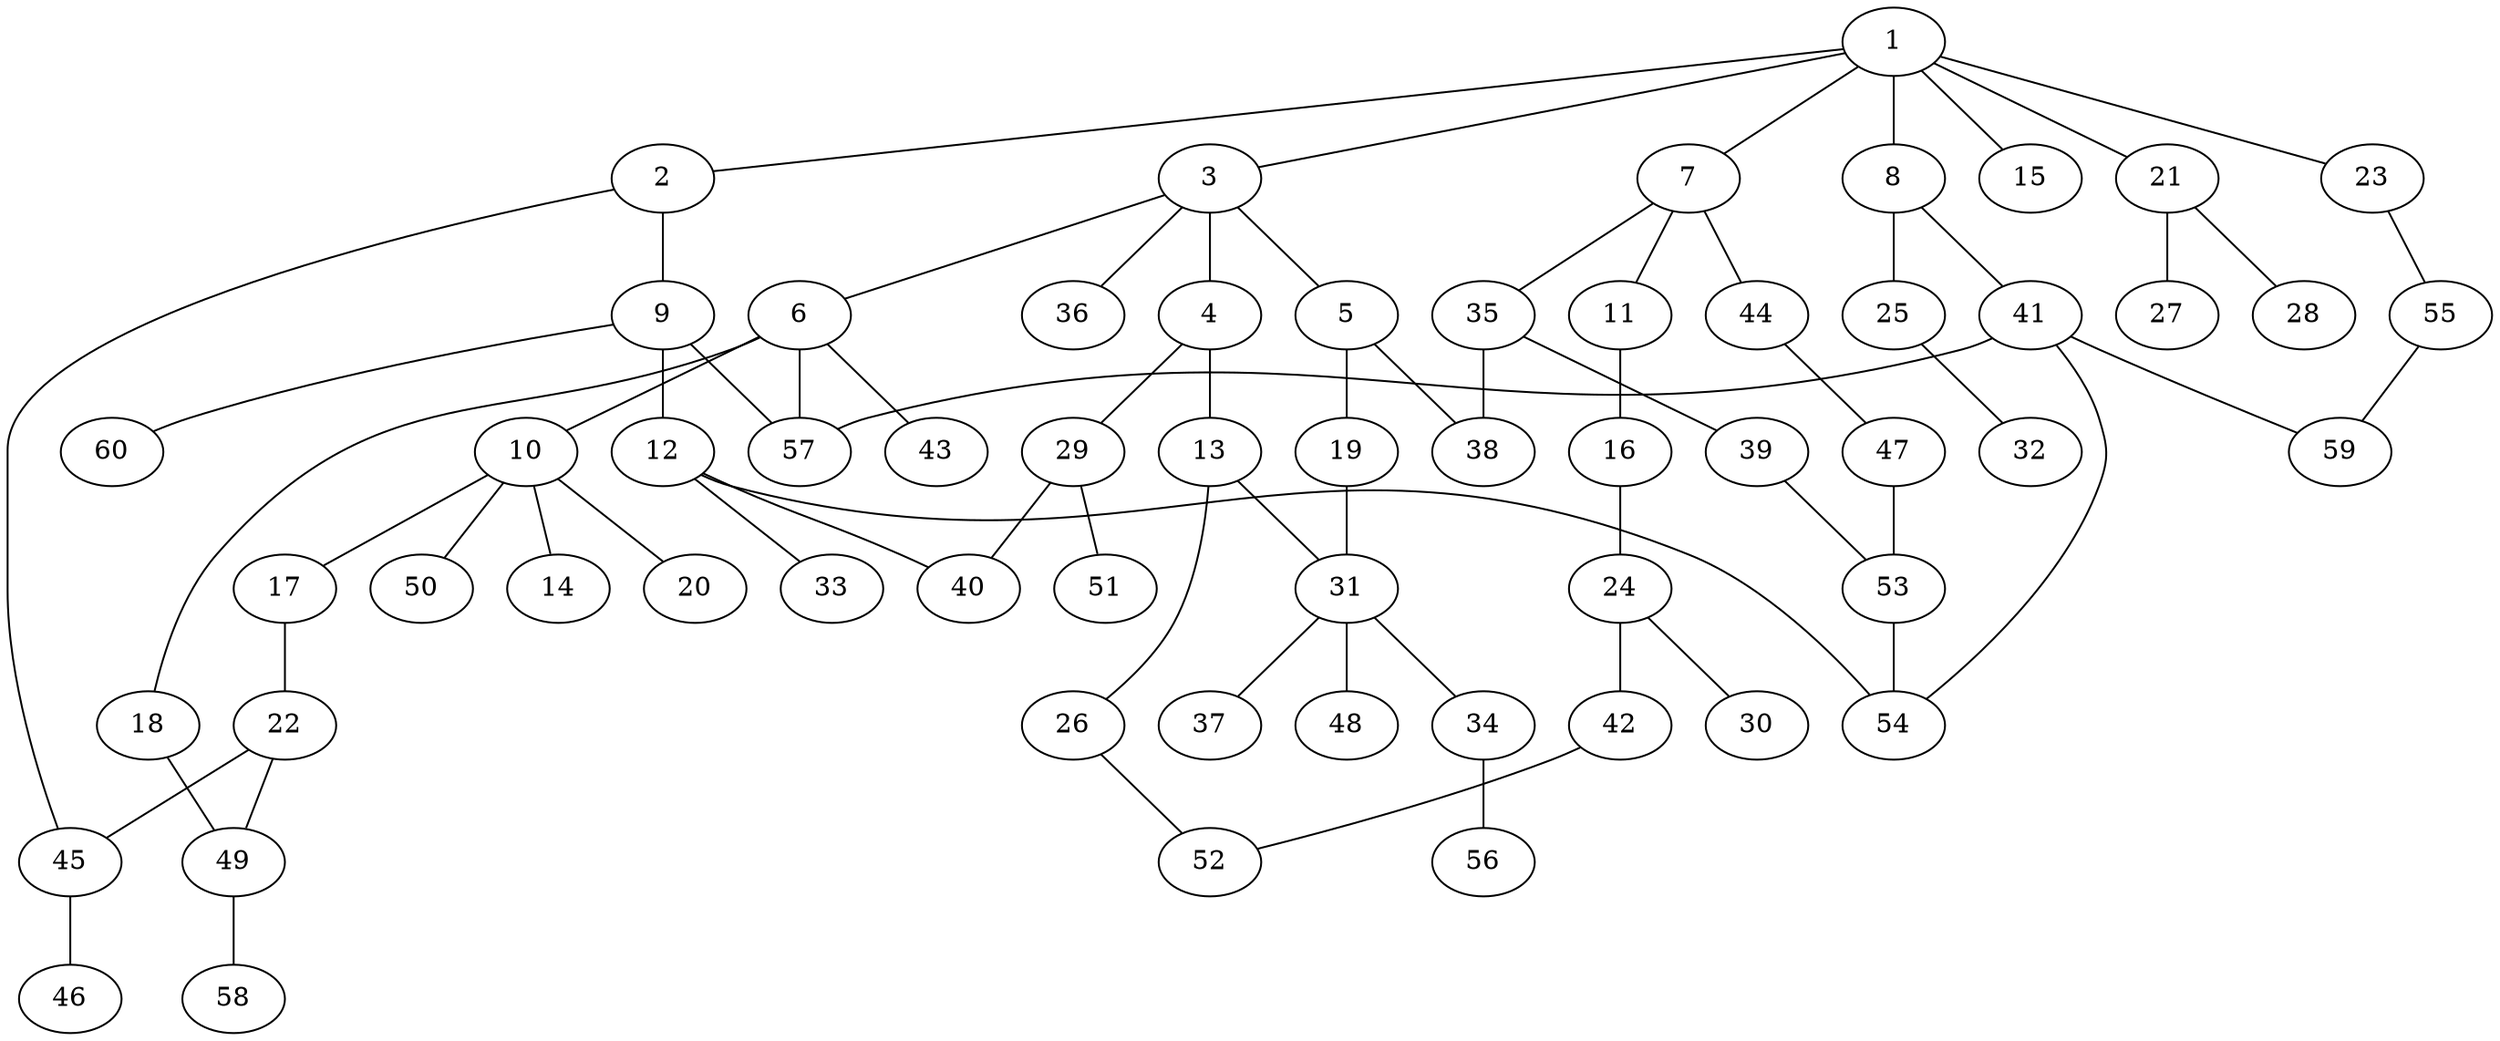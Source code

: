 graph graphname {1--2
1--3
1--7
1--8
1--15
1--21
1--23
2--9
2--45
3--4
3--5
3--6
3--36
4--13
4--29
5--19
5--38
6--10
6--18
6--43
6--57
7--11
7--35
7--44
8--25
8--41
9--12
9--57
9--60
10--14
10--17
10--20
10--50
11--16
12--33
12--40
12--54
13--26
13--31
16--24
17--22
18--49
19--31
21--27
21--28
22--45
22--49
23--55
24--30
24--42
25--32
26--52
29--40
29--51
31--34
31--37
31--48
34--56
35--38
35--39
39--53
41--54
41--57
41--59
42--52
44--47
45--46
47--53
49--58
53--54
55--59
}